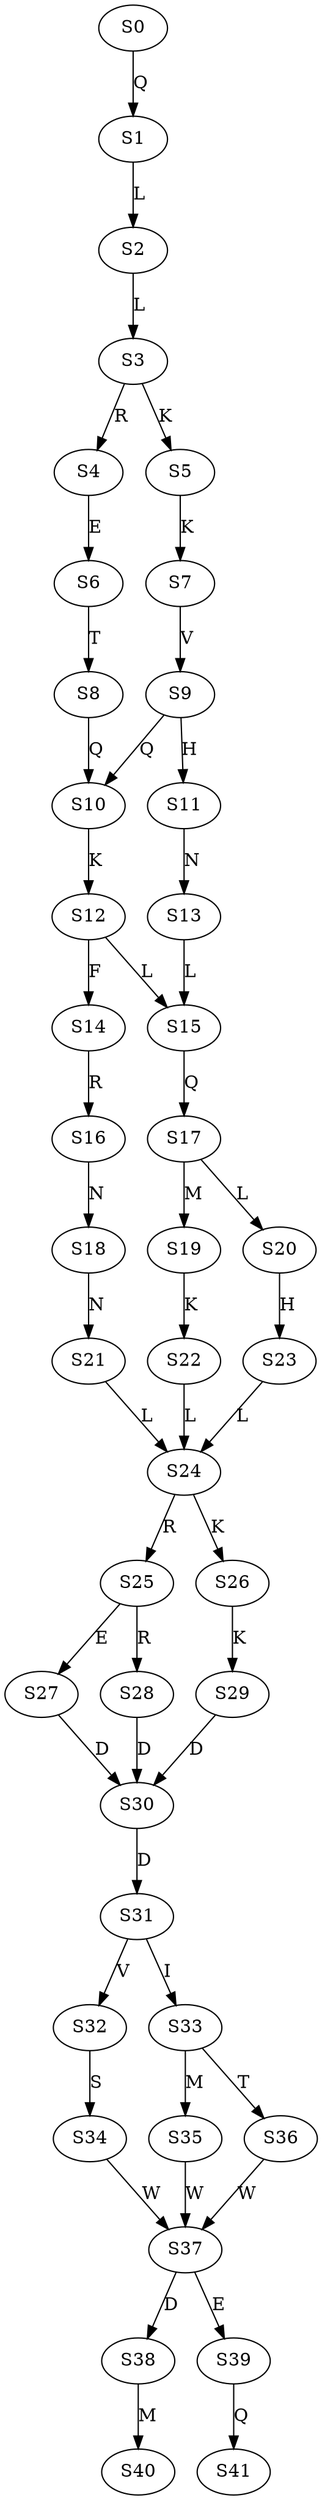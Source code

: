 strict digraph  {
	S0 -> S1 [ label = Q ];
	S1 -> S2 [ label = L ];
	S2 -> S3 [ label = L ];
	S3 -> S4 [ label = R ];
	S3 -> S5 [ label = K ];
	S4 -> S6 [ label = E ];
	S5 -> S7 [ label = K ];
	S6 -> S8 [ label = T ];
	S7 -> S9 [ label = V ];
	S8 -> S10 [ label = Q ];
	S9 -> S11 [ label = H ];
	S9 -> S10 [ label = Q ];
	S10 -> S12 [ label = K ];
	S11 -> S13 [ label = N ];
	S12 -> S14 [ label = F ];
	S12 -> S15 [ label = L ];
	S13 -> S15 [ label = L ];
	S14 -> S16 [ label = R ];
	S15 -> S17 [ label = Q ];
	S16 -> S18 [ label = N ];
	S17 -> S19 [ label = M ];
	S17 -> S20 [ label = L ];
	S18 -> S21 [ label = N ];
	S19 -> S22 [ label = K ];
	S20 -> S23 [ label = H ];
	S21 -> S24 [ label = L ];
	S22 -> S24 [ label = L ];
	S23 -> S24 [ label = L ];
	S24 -> S25 [ label = R ];
	S24 -> S26 [ label = K ];
	S25 -> S27 [ label = E ];
	S25 -> S28 [ label = R ];
	S26 -> S29 [ label = K ];
	S27 -> S30 [ label = D ];
	S28 -> S30 [ label = D ];
	S29 -> S30 [ label = D ];
	S30 -> S31 [ label = D ];
	S31 -> S32 [ label = V ];
	S31 -> S33 [ label = I ];
	S32 -> S34 [ label = S ];
	S33 -> S35 [ label = M ];
	S33 -> S36 [ label = T ];
	S34 -> S37 [ label = W ];
	S35 -> S37 [ label = W ];
	S36 -> S37 [ label = W ];
	S37 -> S38 [ label = D ];
	S37 -> S39 [ label = E ];
	S38 -> S40 [ label = M ];
	S39 -> S41 [ label = Q ];
}
